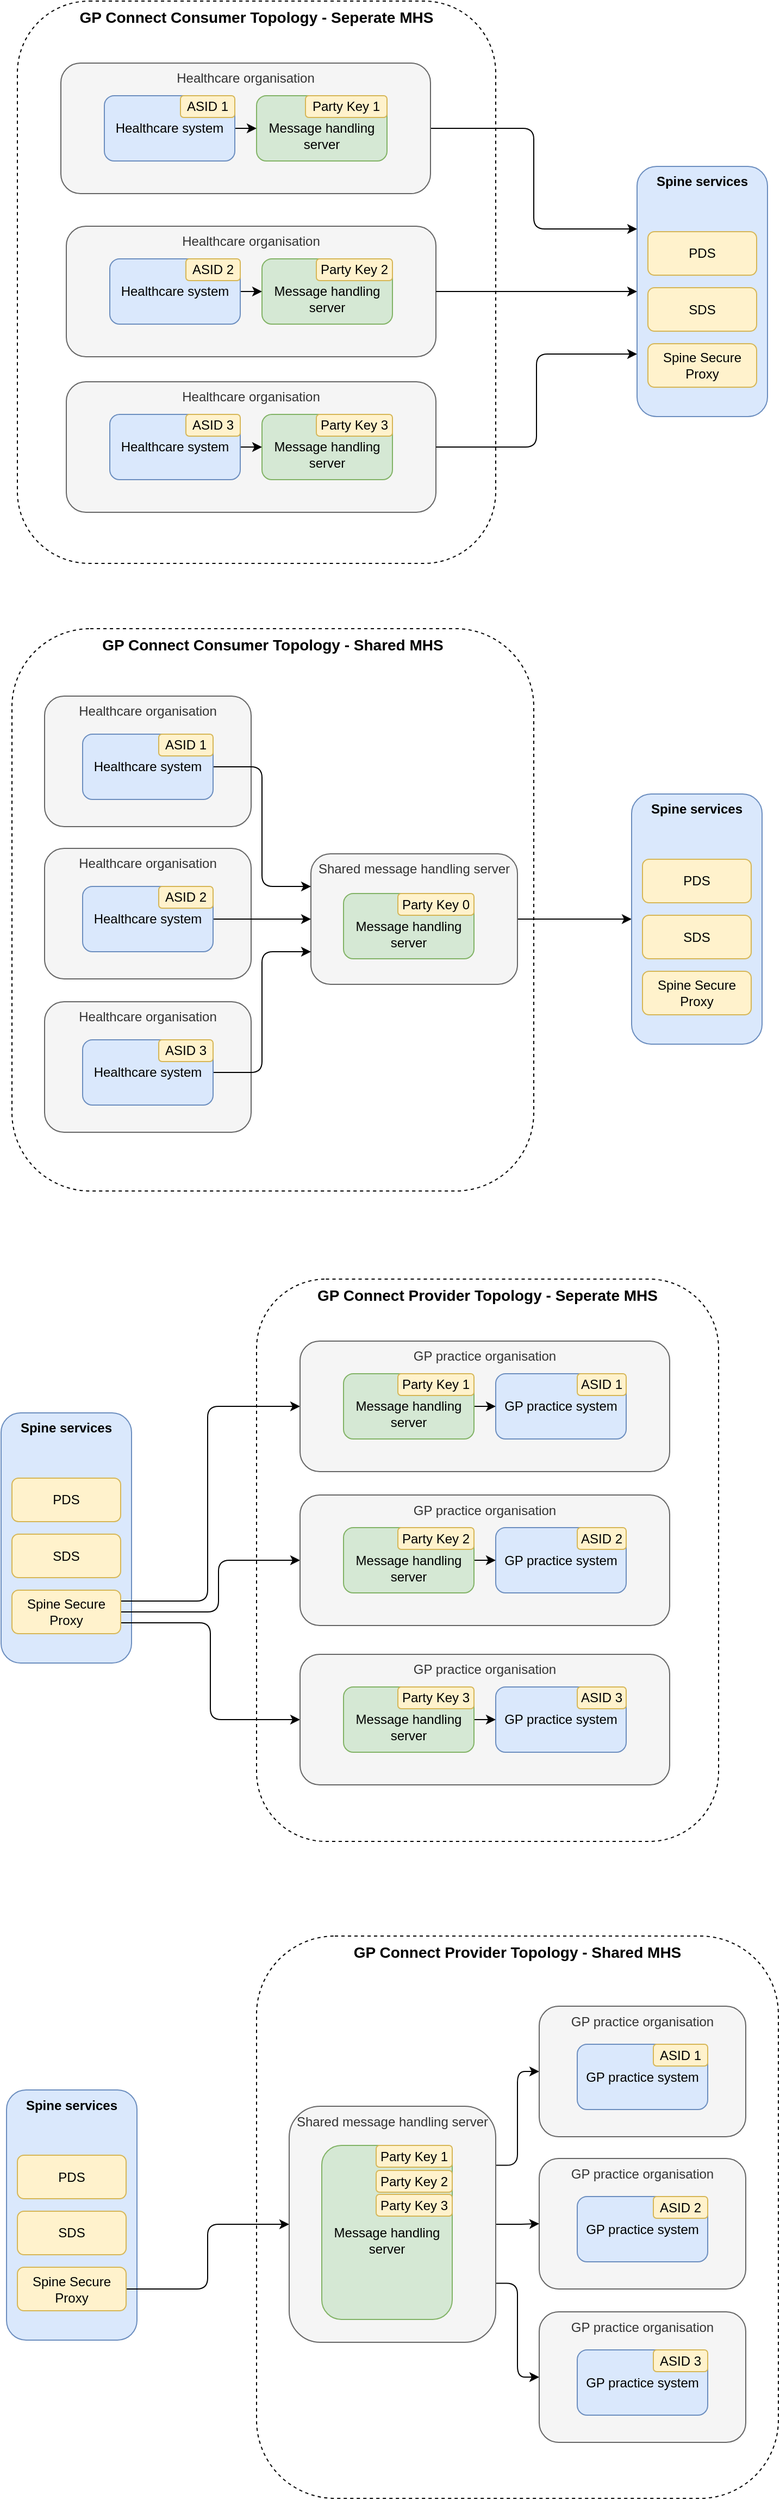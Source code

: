 <mxfile version="10.5.5" type="device"><diagram id="2BN1Xq9BF4yf-5dFlSW0" name="Page-1"><mxGraphModel dx="1078" dy="1005" grid="1" gridSize="10" guides="1" tooltips="1" connect="1" arrows="1" fold="1" page="1" pageScale="1" pageWidth="1169" pageHeight="827" math="0" shadow="0"><root><mxCell id="0"/><mxCell id="1" parent="0"/><mxCell id="LSvpM_MkpXvsfPosBxdw-136" value="&lt;b style=&quot;font-size: 14px&quot;&gt;GP Connect Provider Topology - Seperate MHS&lt;br&gt;&lt;/b&gt;" style="rounded=1;whiteSpace=wrap;html=1;verticalAlign=top;dashed=1;" parent="1" vertex="1"><mxGeometry x="355" y="1205" width="425" height="517" as="geometry"/></mxCell><mxCell id="LSvpM_MkpXvsfPosBxdw-37" value="&lt;b style=&quot;font-size: 14px&quot;&gt;GP Connect Consumer Topology - Shared MHS&lt;/b&gt;&lt;br&gt;" style="rounded=1;whiteSpace=wrap;html=1;verticalAlign=top;dashed=1;" parent="1" vertex="1"><mxGeometry x="130" y="607" width="480" height="517" as="geometry"/></mxCell><mxCell id="LSvpM_MkpXvsfPosBxdw-70" value="Healthcare organisation" style="rounded=1;whiteSpace=wrap;html=1;verticalAlign=top;fillColor=#f5f5f5;strokeColor=#666666;fontColor=#333333;" parent="1" vertex="1"><mxGeometry x="160" y="809" width="190" height="120" as="geometry"/></mxCell><mxCell id="LSvpM_MkpXvsfPosBxdw-80" style="edgeStyle=orthogonalEdgeStyle;rounded=1;orthogonalLoop=1;jettySize=auto;html=1;exitX=1;exitY=0.5;exitDx=0;exitDy=0;entryX=0;entryY=0.5;entryDx=0;entryDy=0;" parent="1" source="LSvpM_MkpXvsfPosBxdw-63" target="LSvpM_MkpXvsfPosBxdw-33" edge="1"><mxGeometry relative="1" as="geometry"/></mxCell><mxCell id="LSvpM_MkpXvsfPosBxdw-63" value="Shared message handling server" style="rounded=1;whiteSpace=wrap;html=1;verticalAlign=top;fillColor=#f5f5f5;strokeColor=#666666;fontColor=#333333;" parent="1" vertex="1"><mxGeometry x="405" y="814" width="190" height="120" as="geometry"/></mxCell><mxCell id="LSvpM_MkpXvsfPosBxdw-1" value="&lt;b&gt;Spine services&lt;/b&gt;" style="rounded=1;whiteSpace=wrap;html=1;verticalAlign=top;fillColor=#dae8fc;strokeColor=#6c8ebf;" parent="1" vertex="1"><mxGeometry x="705" y="182" width="120" height="230" as="geometry"/></mxCell><mxCell id="LSvpM_MkpXvsfPosBxdw-2" value="PDS" style="rounded=1;whiteSpace=wrap;html=1;fillColor=#fff2cc;strokeColor=#d6b656;" parent="1" vertex="1"><mxGeometry x="715" y="242" width="100" height="40" as="geometry"/></mxCell><mxCell id="LSvpM_MkpXvsfPosBxdw-3" value="SDS" style="rounded=1;whiteSpace=wrap;html=1;fillColor=#fff2cc;strokeColor=#d6b656;" parent="1" vertex="1"><mxGeometry x="715" y="293.5" width="100" height="40" as="geometry"/></mxCell><mxCell id="LSvpM_MkpXvsfPosBxdw-4" value="Spine Secure Proxy" style="rounded=1;whiteSpace=wrap;html=1;fillColor=#fff2cc;strokeColor=#d6b656;" parent="1" vertex="1"><mxGeometry x="715" y="345" width="100" height="40" as="geometry"/></mxCell><mxCell id="LSvpM_MkpXvsfPosBxdw-5" value="&lt;b style=&quot;font-size: 14px&quot;&gt;GP Connect Consumer Topology - Seperate MHS&lt;/b&gt;&lt;br&gt;" style="rounded=1;whiteSpace=wrap;html=1;verticalAlign=top;dashed=1;" parent="1" vertex="1"><mxGeometry x="135" y="30" width="440" height="517" as="geometry"/></mxCell><mxCell id="LSvpM_MkpXvsfPosBxdw-14" value="" style="group" parent="1" vertex="1" connectable="0"><mxGeometry x="180" y="237" width="340" height="120" as="geometry"/></mxCell><mxCell id="LSvpM_MkpXvsfPosBxdw-15" value="Healthcare organisation" style="rounded=1;whiteSpace=wrap;html=1;verticalAlign=top;fillColor=#f5f5f5;strokeColor=#666666;fontColor=#333333;" parent="LSvpM_MkpXvsfPosBxdw-14" vertex="1"><mxGeometry width="340" height="120" as="geometry"/></mxCell><mxCell id="LSvpM_MkpXvsfPosBxdw-16" value="&lt;br&gt;Message handling server" style="rounded=1;whiteSpace=wrap;html=1;fillColor=#d5e8d4;strokeColor=#82b366;" parent="LSvpM_MkpXvsfPosBxdw-14" vertex="1"><mxGeometry x="180" y="30" width="120" height="60" as="geometry"/></mxCell><mxCell id="LSvpM_MkpXvsfPosBxdw-30" style="edgeStyle=orthogonalEdgeStyle;rounded=0;orthogonalLoop=1;jettySize=auto;html=1;exitX=1;exitY=0.5;exitDx=0;exitDy=0;entryX=0;entryY=0.5;entryDx=0;entryDy=0;" parent="LSvpM_MkpXvsfPosBxdw-14" source="LSvpM_MkpXvsfPosBxdw-17" target="LSvpM_MkpXvsfPosBxdw-16" edge="1"><mxGeometry relative="1" as="geometry"/></mxCell><mxCell id="LSvpM_MkpXvsfPosBxdw-17" value="Healthcare system" style="rounded=1;whiteSpace=wrap;html=1;fillColor=#dae8fc;strokeColor=#6c8ebf;" parent="LSvpM_MkpXvsfPosBxdw-14" vertex="1"><mxGeometry x="40" y="30" width="120" height="60" as="geometry"/></mxCell><mxCell id="LSvpM_MkpXvsfPosBxdw-18" value="ASID 2&lt;br&gt;" style="rounded=1;whiteSpace=wrap;html=1;fillColor=#fff2cc;strokeColor=#d6b656;" parent="LSvpM_MkpXvsfPosBxdw-14" vertex="1"><mxGeometry x="110" y="30" width="50" height="20" as="geometry"/></mxCell><mxCell id="LSvpM_MkpXvsfPosBxdw-19" value="Party Key 2&lt;br&gt;" style="rounded=1;whiteSpace=wrap;html=1;fillColor=#fff2cc;strokeColor=#d6b656;" parent="LSvpM_MkpXvsfPosBxdw-14" vertex="1"><mxGeometry x="230" y="30" width="70" height="20" as="geometry"/></mxCell><mxCell id="LSvpM_MkpXvsfPosBxdw-20" value="" style="group" parent="1" vertex="1" connectable="0"><mxGeometry x="180" y="380" width="340" height="120" as="geometry"/></mxCell><mxCell id="LSvpM_MkpXvsfPosBxdw-21" value="Healthcare organisation" style="rounded=1;whiteSpace=wrap;html=1;verticalAlign=top;fillColor=#f5f5f5;strokeColor=#666666;fontColor=#333333;" parent="LSvpM_MkpXvsfPosBxdw-20" vertex="1"><mxGeometry width="340" height="120" as="geometry"/></mxCell><mxCell id="LSvpM_MkpXvsfPosBxdw-22" value="&lt;br&gt;Message handling server" style="rounded=1;whiteSpace=wrap;html=1;fillColor=#d5e8d4;strokeColor=#82b366;" parent="LSvpM_MkpXvsfPosBxdw-20" vertex="1"><mxGeometry x="180" y="30" width="120" height="60" as="geometry"/></mxCell><mxCell id="LSvpM_MkpXvsfPosBxdw-32" style="edgeStyle=orthogonalEdgeStyle;rounded=0;orthogonalLoop=1;jettySize=auto;html=1;exitX=1;exitY=0.5;exitDx=0;exitDy=0;entryX=0;entryY=0.5;entryDx=0;entryDy=0;" parent="LSvpM_MkpXvsfPosBxdw-20" source="LSvpM_MkpXvsfPosBxdw-23" target="LSvpM_MkpXvsfPosBxdw-22" edge="1"><mxGeometry relative="1" as="geometry"/></mxCell><mxCell id="LSvpM_MkpXvsfPosBxdw-23" value="Healthcare system" style="rounded=1;whiteSpace=wrap;html=1;fillColor=#dae8fc;strokeColor=#6c8ebf;" parent="LSvpM_MkpXvsfPosBxdw-20" vertex="1"><mxGeometry x="40" y="30" width="120" height="60" as="geometry"/></mxCell><mxCell id="LSvpM_MkpXvsfPosBxdw-24" value="ASID 3&lt;br&gt;" style="rounded=1;whiteSpace=wrap;html=1;fillColor=#fff2cc;strokeColor=#d6b656;" parent="LSvpM_MkpXvsfPosBxdw-20" vertex="1"><mxGeometry x="110" y="30" width="50" height="20" as="geometry"/></mxCell><mxCell id="LSvpM_MkpXvsfPosBxdw-25" value="Party Key 3&lt;br&gt;" style="rounded=1;whiteSpace=wrap;html=1;fillColor=#fff2cc;strokeColor=#d6b656;" parent="LSvpM_MkpXvsfPosBxdw-20" vertex="1"><mxGeometry x="230" y="30" width="70" height="20" as="geometry"/></mxCell><mxCell id="LSvpM_MkpXvsfPosBxdw-26" style="edgeStyle=orthogonalEdgeStyle;rounded=1;orthogonalLoop=1;jettySize=auto;html=1;exitX=1;exitY=0.5;exitDx=0;exitDy=0;entryX=0;entryY=0.25;entryDx=0;entryDy=0;" parent="1" source="LSvpM_MkpXvsfPosBxdw-6" target="LSvpM_MkpXvsfPosBxdw-1" edge="1"><mxGeometry relative="1" as="geometry"/></mxCell><mxCell id="LSvpM_MkpXvsfPosBxdw-27" style="edgeStyle=orthogonalEdgeStyle;rounded=1;orthogonalLoop=1;jettySize=auto;html=1;exitX=1;exitY=0.5;exitDx=0;exitDy=0;entryX=0;entryY=0.5;entryDx=0;entryDy=0;" parent="1" source="LSvpM_MkpXvsfPosBxdw-15" target="LSvpM_MkpXvsfPosBxdw-1" edge="1"><mxGeometry relative="1" as="geometry"/></mxCell><mxCell id="LSvpM_MkpXvsfPosBxdw-28" style="edgeStyle=orthogonalEdgeStyle;rounded=1;orthogonalLoop=1;jettySize=auto;html=1;exitX=1;exitY=0.5;exitDx=0;exitDy=0;entryX=0;entryY=0.75;entryDx=0;entryDy=0;" parent="1" source="LSvpM_MkpXvsfPosBxdw-21" target="LSvpM_MkpXvsfPosBxdw-1" edge="1"><mxGeometry relative="1" as="geometry"/></mxCell><mxCell id="LSvpM_MkpXvsfPosBxdw-33" value="&lt;b&gt;Spine services&lt;/b&gt;" style="rounded=1;whiteSpace=wrap;html=1;verticalAlign=top;fillColor=#dae8fc;strokeColor=#6c8ebf;" parent="1" vertex="1"><mxGeometry x="700" y="759" width="120" height="230" as="geometry"/></mxCell><mxCell id="LSvpM_MkpXvsfPosBxdw-34" value="PDS" style="rounded=1;whiteSpace=wrap;html=1;fillColor=#fff2cc;strokeColor=#d6b656;" parent="1" vertex="1"><mxGeometry x="710" y="819" width="100" height="40" as="geometry"/></mxCell><mxCell id="LSvpM_MkpXvsfPosBxdw-35" value="SDS" style="rounded=1;whiteSpace=wrap;html=1;fillColor=#fff2cc;strokeColor=#d6b656;" parent="1" vertex="1"><mxGeometry x="710" y="870.5" width="100" height="40" as="geometry"/></mxCell><mxCell id="LSvpM_MkpXvsfPosBxdw-36" value="Spine Secure Proxy" style="rounded=1;whiteSpace=wrap;html=1;fillColor=#fff2cc;strokeColor=#d6b656;" parent="1" vertex="1"><mxGeometry x="710" y="922" width="100" height="40" as="geometry"/></mxCell><mxCell id="LSvpM_MkpXvsfPosBxdw-62" value="" style="group" parent="1" vertex="1" connectable="0"><mxGeometry x="435" y="850.5" width="120" height="60" as="geometry"/></mxCell><mxCell id="LSvpM_MkpXvsfPosBxdw-54" value="&lt;br&gt;Message handling server" style="rounded=1;whiteSpace=wrap;html=1;fillColor=#d5e8d4;strokeColor=#82b366;" parent="LSvpM_MkpXvsfPosBxdw-62" vertex="1"><mxGeometry width="120" height="60" as="geometry"/></mxCell><mxCell id="LSvpM_MkpXvsfPosBxdw-58" value="Party Key 0&lt;br&gt;" style="rounded=1;whiteSpace=wrap;html=1;fillColor=#fff2cc;strokeColor=#d6b656;" parent="LSvpM_MkpXvsfPosBxdw-62" vertex="1"><mxGeometry x="50" width="70" height="20" as="geometry"/></mxCell><mxCell id="LSvpM_MkpXvsfPosBxdw-39" value="Healthcare organisation" style="rounded=1;whiteSpace=wrap;html=1;verticalAlign=top;fillColor=#f5f5f5;strokeColor=#666666;fontColor=#333333;" parent="1" vertex="1"><mxGeometry x="160" y="669" width="190" height="120" as="geometry"/></mxCell><mxCell id="LSvpM_MkpXvsfPosBxdw-6" value="Healthcare organisation" style="rounded=1;whiteSpace=wrap;html=1;verticalAlign=top;fillColor=#f5f5f5;strokeColor=#666666;fontColor=#333333;" parent="1" vertex="1"><mxGeometry x="175" y="87" width="340" height="120" as="geometry"/></mxCell><mxCell id="LSvpM_MkpXvsfPosBxdw-9" value="&lt;br&gt;Message handling server" style="rounded=1;whiteSpace=wrap;html=1;fillColor=#d5e8d4;strokeColor=#82b366;" parent="1" vertex="1"><mxGeometry x="355" y="117" width="120" height="60" as="geometry"/></mxCell><mxCell id="LSvpM_MkpXvsfPosBxdw-29" style="edgeStyle=orthogonalEdgeStyle;rounded=0;orthogonalLoop=1;jettySize=auto;html=1;exitX=1;exitY=0.5;exitDx=0;exitDy=0;entryX=0;entryY=0.5;entryDx=0;entryDy=0;" parent="1" source="LSvpM_MkpXvsfPosBxdw-10" target="LSvpM_MkpXvsfPosBxdw-9" edge="1"><mxGeometry relative="1" as="geometry"/></mxCell><mxCell id="LSvpM_MkpXvsfPosBxdw-10" value="Healthcare system" style="rounded=1;whiteSpace=wrap;html=1;fillColor=#dae8fc;strokeColor=#6c8ebf;" parent="1" vertex="1"><mxGeometry x="215" y="117" width="120" height="60" as="geometry"/></mxCell><mxCell id="LSvpM_MkpXvsfPosBxdw-11" value="ASID 1&lt;br&gt;" style="rounded=1;whiteSpace=wrap;html=1;fillColor=#fff2cc;strokeColor=#d6b656;" parent="1" vertex="1"><mxGeometry x="285" y="117" width="50" height="20" as="geometry"/></mxCell><mxCell id="LSvpM_MkpXvsfPosBxdw-12" value="Party Key 1&lt;br&gt;" style="rounded=1;whiteSpace=wrap;html=1;fillColor=#fff2cc;strokeColor=#d6b656;" parent="1" vertex="1"><mxGeometry x="400" y="117" width="75" height="20" as="geometry"/></mxCell><mxCell id="LSvpM_MkpXvsfPosBxdw-76" style="edgeStyle=orthogonalEdgeStyle;rounded=1;orthogonalLoop=1;jettySize=auto;html=1;exitX=1;exitY=0.5;exitDx=0;exitDy=0;entryX=0;entryY=0.25;entryDx=0;entryDy=0;" parent="1" source="LSvpM_MkpXvsfPosBxdw-68" target="LSvpM_MkpXvsfPosBxdw-63" edge="1"><mxGeometry relative="1" as="geometry"/></mxCell><mxCell id="LSvpM_MkpXvsfPosBxdw-68" value="Healthcare system" style="rounded=1;whiteSpace=wrap;html=1;fillColor=#dae8fc;strokeColor=#6c8ebf;" parent="1" vertex="1"><mxGeometry x="195" y="704" width="120" height="60" as="geometry"/></mxCell><mxCell id="LSvpM_MkpXvsfPosBxdw-69" value="ASID 1&lt;br&gt;" style="rounded=1;whiteSpace=wrap;html=1;fillColor=#fff2cc;strokeColor=#d6b656;" parent="1" vertex="1"><mxGeometry x="265" y="704" width="50" height="20" as="geometry"/></mxCell><mxCell id="LSvpM_MkpXvsfPosBxdw-77" style="edgeStyle=orthogonalEdgeStyle;rounded=1;orthogonalLoop=1;jettySize=auto;html=1;exitX=1;exitY=0.5;exitDx=0;exitDy=0;entryX=0;entryY=0.5;entryDx=0;entryDy=0;" parent="1" source="LSvpM_MkpXvsfPosBxdw-71" target="LSvpM_MkpXvsfPosBxdw-63" edge="1"><mxGeometry relative="1" as="geometry"><mxPoint x="400" y="881" as="targetPoint"/></mxGeometry></mxCell><mxCell id="LSvpM_MkpXvsfPosBxdw-71" value="Healthcare system" style="rounded=1;whiteSpace=wrap;html=1;fillColor=#dae8fc;strokeColor=#6c8ebf;" parent="1" vertex="1"><mxGeometry x="195" y="844" width="120" height="60" as="geometry"/></mxCell><mxCell id="LSvpM_MkpXvsfPosBxdw-72" value="ASID 2&lt;br&gt;" style="rounded=1;whiteSpace=wrap;html=1;fillColor=#fff2cc;strokeColor=#d6b656;" parent="1" vertex="1"><mxGeometry x="265" y="844" width="50" height="20" as="geometry"/></mxCell><mxCell id="LSvpM_MkpXvsfPosBxdw-73" value="Healthcare organisation" style="rounded=1;whiteSpace=wrap;html=1;verticalAlign=top;fillColor=#f5f5f5;strokeColor=#666666;fontColor=#333333;" parent="1" vertex="1"><mxGeometry x="160" y="950" width="190" height="120" as="geometry"/></mxCell><mxCell id="LSvpM_MkpXvsfPosBxdw-78" style="edgeStyle=orthogonalEdgeStyle;rounded=1;orthogonalLoop=1;jettySize=auto;html=1;exitX=1;exitY=0.5;exitDx=0;exitDy=0;entryX=0;entryY=0.75;entryDx=0;entryDy=0;" parent="1" source="LSvpM_MkpXvsfPosBxdw-74" target="LSvpM_MkpXvsfPosBxdw-63" edge="1"><mxGeometry relative="1" as="geometry"/></mxCell><mxCell id="LSvpM_MkpXvsfPosBxdw-74" value="Healthcare system" style="rounded=1;whiteSpace=wrap;html=1;fillColor=#dae8fc;strokeColor=#6c8ebf;" parent="1" vertex="1"><mxGeometry x="195" y="985" width="120" height="60" as="geometry"/></mxCell><mxCell id="LSvpM_MkpXvsfPosBxdw-75" value="ASID 3&lt;br&gt;" style="rounded=1;whiteSpace=wrap;html=1;fillColor=#fff2cc;strokeColor=#d6b656;" parent="1" vertex="1"><mxGeometry x="265" y="985" width="50" height="20" as="geometry"/></mxCell><mxCell id="LSvpM_MkpXvsfPosBxdw-132" value="&lt;b&gt;Spine services&lt;/b&gt;" style="rounded=1;whiteSpace=wrap;html=1;verticalAlign=top;fillColor=#dae8fc;strokeColor=#6c8ebf;" parent="1" vertex="1"><mxGeometry x="120" y="1328" width="120" height="230" as="geometry"/></mxCell><mxCell id="LSvpM_MkpXvsfPosBxdw-133" value="PDS" style="rounded=1;whiteSpace=wrap;html=1;fillColor=#fff2cc;strokeColor=#d6b656;" parent="1" vertex="1"><mxGeometry x="130" y="1388" width="100" height="40" as="geometry"/></mxCell><mxCell id="LSvpM_MkpXvsfPosBxdw-134" value="SDS" style="rounded=1;whiteSpace=wrap;html=1;fillColor=#fff2cc;strokeColor=#d6b656;" parent="1" vertex="1"><mxGeometry x="130" y="1439.5" width="100" height="40" as="geometry"/></mxCell><mxCell id="LSvpM_MkpXvsfPosBxdw-239" style="edgeStyle=orthogonalEdgeStyle;rounded=1;orthogonalLoop=1;jettySize=auto;html=1;exitX=1;exitY=0.25;exitDx=0;exitDy=0;entryX=0;entryY=0.5;entryDx=0;entryDy=0;" parent="1" source="LSvpM_MkpXvsfPosBxdw-135" target="LSvpM_MkpXvsfPosBxdw-154" edge="1"><mxGeometry relative="1" as="geometry"><Array as="points"><mxPoint x="310" y="1501"/><mxPoint x="310" y="1322"/></Array></mxGeometry></mxCell><mxCell id="LSvpM_MkpXvsfPosBxdw-240" style="edgeStyle=orthogonalEdgeStyle;rounded=1;orthogonalLoop=1;jettySize=auto;html=1;exitX=1;exitY=0.5;exitDx=0;exitDy=0;entryX=0;entryY=0.5;entryDx=0;entryDy=0;" parent="1" source="LSvpM_MkpXvsfPosBxdw-135" target="LSvpM_MkpXvsfPosBxdw-164" edge="1"><mxGeometry relative="1" as="geometry"><Array as="points"><mxPoint x="320" y="1511"/><mxPoint x="320" y="1464"/></Array></mxGeometry></mxCell><mxCell id="LSvpM_MkpXvsfPosBxdw-241" style="edgeStyle=orthogonalEdgeStyle;rounded=1;orthogonalLoop=1;jettySize=auto;html=1;exitX=1;exitY=0.75;exitDx=0;exitDy=0;entryX=0;entryY=0.5;entryDx=0;entryDy=0;" parent="1" source="LSvpM_MkpXvsfPosBxdw-135" target="LSvpM_MkpXvsfPosBxdw-171" edge="1"><mxGeometry relative="1" as="geometry"/></mxCell><mxCell id="LSvpM_MkpXvsfPosBxdw-135" value="Spine Secure Proxy" style="rounded=1;whiteSpace=wrap;html=1;fillColor=#fff2cc;strokeColor=#d6b656;" parent="1" vertex="1"><mxGeometry x="130" y="1491" width="100" height="40" as="geometry"/></mxCell><mxCell id="LSvpM_MkpXvsfPosBxdw-162" value="" style="group" parent="1" vertex="1" connectable="0"><mxGeometry x="395" y="1262" width="340" height="120" as="geometry"/></mxCell><mxCell id="LSvpM_MkpXvsfPosBxdw-154" value="GP practice organisation" style="rounded=1;whiteSpace=wrap;html=1;verticalAlign=top;fillColor=#f5f5f5;strokeColor=#666666;fontColor=#333333;" parent="LSvpM_MkpXvsfPosBxdw-162" vertex="1"><mxGeometry width="340" height="120" as="geometry"/></mxCell><mxCell id="LSvpM_MkpXvsfPosBxdw-155" value="GP practice system" style="rounded=1;whiteSpace=wrap;html=1;fillColor=#dae8fc;strokeColor=#6c8ebf;" parent="LSvpM_MkpXvsfPosBxdw-162" vertex="1"><mxGeometry x="180" y="30" width="120" height="60" as="geometry"/></mxCell><mxCell id="LSvpM_MkpXvsfPosBxdw-161" style="edgeStyle=orthogonalEdgeStyle;rounded=1;orthogonalLoop=1;jettySize=auto;html=1;exitX=1;exitY=0.5;exitDx=0;exitDy=0;entryX=0;entryY=0.5;entryDx=0;entryDy=0;" parent="LSvpM_MkpXvsfPosBxdw-162" source="LSvpM_MkpXvsfPosBxdw-157" target="LSvpM_MkpXvsfPosBxdw-155" edge="1"><mxGeometry relative="1" as="geometry"/></mxCell><mxCell id="LSvpM_MkpXvsfPosBxdw-157" value="&lt;br&gt;Message handling server" style="rounded=1;whiteSpace=wrap;html=1;fillColor=#d5e8d4;strokeColor=#82b366;" parent="LSvpM_MkpXvsfPosBxdw-162" vertex="1"><mxGeometry x="40" y="30" width="120" height="60" as="geometry"/></mxCell><mxCell id="LSvpM_MkpXvsfPosBxdw-158" value="Party Key 1&lt;br&gt;" style="rounded=1;whiteSpace=wrap;html=1;fillColor=#fff2cc;strokeColor=#d6b656;" parent="LSvpM_MkpXvsfPosBxdw-162" vertex="1"><mxGeometry x="90" y="30" width="70" height="20" as="geometry"/></mxCell><mxCell id="LSvpM_MkpXvsfPosBxdw-159" value="ASID 1&lt;br&gt;" style="rounded=1;whiteSpace=wrap;html=1;fillColor=#fff2cc;strokeColor=#d6b656;" parent="LSvpM_MkpXvsfPosBxdw-162" vertex="1"><mxGeometry x="255" y="30" width="45" height="20" as="geometry"/></mxCell><mxCell id="LSvpM_MkpXvsfPosBxdw-163" value="" style="group" parent="1" vertex="1" connectable="0"><mxGeometry x="395" y="1403.5" width="340" height="120" as="geometry"/></mxCell><mxCell id="LSvpM_MkpXvsfPosBxdw-164" value="GP practice organisation" style="rounded=1;whiteSpace=wrap;html=1;verticalAlign=top;fillColor=#f5f5f5;strokeColor=#666666;fontColor=#333333;" parent="LSvpM_MkpXvsfPosBxdw-163" vertex="1"><mxGeometry width="340" height="120" as="geometry"/></mxCell><mxCell id="LSvpM_MkpXvsfPosBxdw-165" value="GP practice system" style="rounded=1;whiteSpace=wrap;html=1;fillColor=#dae8fc;strokeColor=#6c8ebf;" parent="LSvpM_MkpXvsfPosBxdw-163" vertex="1"><mxGeometry x="180" y="30" width="120" height="60" as="geometry"/></mxCell><mxCell id="LSvpM_MkpXvsfPosBxdw-166" style="edgeStyle=orthogonalEdgeStyle;rounded=1;orthogonalLoop=1;jettySize=auto;html=1;exitX=1;exitY=0.5;exitDx=0;exitDy=0;entryX=0;entryY=0.5;entryDx=0;entryDy=0;" parent="LSvpM_MkpXvsfPosBxdw-163" source="LSvpM_MkpXvsfPosBxdw-167" target="LSvpM_MkpXvsfPosBxdw-165" edge="1"><mxGeometry relative="1" as="geometry"/></mxCell><mxCell id="LSvpM_MkpXvsfPosBxdw-167" value="&lt;br&gt;Message handling server" style="rounded=1;whiteSpace=wrap;html=1;fillColor=#d5e8d4;strokeColor=#82b366;" parent="LSvpM_MkpXvsfPosBxdw-163" vertex="1"><mxGeometry x="40" y="30" width="120" height="60" as="geometry"/></mxCell><mxCell id="LSvpM_MkpXvsfPosBxdw-168" value="Party Key 2&lt;br&gt;" style="rounded=1;whiteSpace=wrap;html=1;fillColor=#fff2cc;strokeColor=#d6b656;" parent="LSvpM_MkpXvsfPosBxdw-163" vertex="1"><mxGeometry x="90" y="30" width="70" height="20" as="geometry"/></mxCell><mxCell id="LSvpM_MkpXvsfPosBxdw-169" value="ASID 2&lt;br&gt;" style="rounded=1;whiteSpace=wrap;html=1;fillColor=#fff2cc;strokeColor=#d6b656;" parent="LSvpM_MkpXvsfPosBxdw-163" vertex="1"><mxGeometry x="255" y="30" width="45" height="20" as="geometry"/></mxCell><mxCell id="LSvpM_MkpXvsfPosBxdw-170" value="" style="group" parent="1" vertex="1" connectable="0"><mxGeometry x="395" y="1550" width="340" height="120" as="geometry"/></mxCell><mxCell id="LSvpM_MkpXvsfPosBxdw-171" value="GP practice organisation" style="rounded=1;whiteSpace=wrap;html=1;verticalAlign=top;fillColor=#f5f5f5;strokeColor=#666666;fontColor=#333333;" parent="LSvpM_MkpXvsfPosBxdw-170" vertex="1"><mxGeometry width="340" height="120" as="geometry"/></mxCell><mxCell id="LSvpM_MkpXvsfPosBxdw-172" value="GP practice system" style="rounded=1;whiteSpace=wrap;html=1;fillColor=#dae8fc;strokeColor=#6c8ebf;" parent="LSvpM_MkpXvsfPosBxdw-170" vertex="1"><mxGeometry x="180" y="30" width="120" height="60" as="geometry"/></mxCell><mxCell id="LSvpM_MkpXvsfPosBxdw-173" style="edgeStyle=orthogonalEdgeStyle;rounded=1;orthogonalLoop=1;jettySize=auto;html=1;exitX=1;exitY=0.5;exitDx=0;exitDy=0;entryX=0;entryY=0.5;entryDx=0;entryDy=0;" parent="LSvpM_MkpXvsfPosBxdw-170" source="LSvpM_MkpXvsfPosBxdw-174" target="LSvpM_MkpXvsfPosBxdw-172" edge="1"><mxGeometry relative="1" as="geometry"/></mxCell><mxCell id="LSvpM_MkpXvsfPosBxdw-174" value="&lt;br&gt;Message handling server" style="rounded=1;whiteSpace=wrap;html=1;fillColor=#d5e8d4;strokeColor=#82b366;" parent="LSvpM_MkpXvsfPosBxdw-170" vertex="1"><mxGeometry x="40" y="30" width="120" height="60" as="geometry"/></mxCell><mxCell id="LSvpM_MkpXvsfPosBxdw-175" value="Party Key 3&lt;br&gt;" style="rounded=1;whiteSpace=wrap;html=1;fillColor=#fff2cc;strokeColor=#d6b656;" parent="LSvpM_MkpXvsfPosBxdw-170" vertex="1"><mxGeometry x="90" y="30" width="70" height="20" as="geometry"/></mxCell><mxCell id="LSvpM_MkpXvsfPosBxdw-176" value="ASID 3&lt;br&gt;" style="rounded=1;whiteSpace=wrap;html=1;fillColor=#fff2cc;strokeColor=#d6b656;" parent="LSvpM_MkpXvsfPosBxdw-170" vertex="1"><mxGeometry x="255" y="30" width="45" height="20" as="geometry"/></mxCell><mxCell id="LSvpM_MkpXvsfPosBxdw-206" value="&lt;b style=&quot;font-size: 14px&quot;&gt;GP Connect Provider Topology - Shared MHS&lt;/b&gt;&lt;br&gt;" style="rounded=1;whiteSpace=wrap;html=1;verticalAlign=top;dashed=1;" parent="1" vertex="1"><mxGeometry x="355" y="1809" width="480" height="517" as="geometry"/></mxCell><mxCell id="LSvpM_MkpXvsfPosBxdw-207" value="GP practice organisation" style="rounded=1;whiteSpace=wrap;html=1;verticalAlign=top;fillColor=#f5f5f5;strokeColor=#666666;fontColor=#333333;" parent="1" vertex="1"><mxGeometry x="615" y="2013.5" width="190" height="120" as="geometry"/></mxCell><mxCell id="LSvpM_MkpXvsfPosBxdw-236" style="edgeStyle=orthogonalEdgeStyle;rounded=1;orthogonalLoop=1;jettySize=auto;html=1;exitX=1;exitY=0.25;exitDx=0;exitDy=0;entryX=0;entryY=0.5;entryDx=0;entryDy=0;" parent="1" source="LSvpM_MkpXvsfPosBxdw-209" target="LSvpM_MkpXvsfPosBxdw-217" edge="1"><mxGeometry relative="1" as="geometry"/></mxCell><mxCell id="LSvpM_MkpXvsfPosBxdw-237" style="edgeStyle=orthogonalEdgeStyle;rounded=1;orthogonalLoop=1;jettySize=auto;html=1;exitX=1;exitY=0.5;exitDx=0;exitDy=0;entryX=0;entryY=0.5;entryDx=0;entryDy=0;" parent="1" source="LSvpM_MkpXvsfPosBxdw-209" target="LSvpM_MkpXvsfPosBxdw-207" edge="1"><mxGeometry relative="1" as="geometry"/></mxCell><mxCell id="LSvpM_MkpXvsfPosBxdw-238" style="edgeStyle=orthogonalEdgeStyle;rounded=1;orthogonalLoop=1;jettySize=auto;html=1;exitX=1;exitY=0.75;exitDx=0;exitDy=0;entryX=0;entryY=0.5;entryDx=0;entryDy=0;" parent="1" source="LSvpM_MkpXvsfPosBxdw-209" target="LSvpM_MkpXvsfPosBxdw-224" edge="1"><mxGeometry relative="1" as="geometry"/></mxCell><mxCell id="LSvpM_MkpXvsfPosBxdw-209" value="Shared message handling server" style="rounded=1;whiteSpace=wrap;html=1;verticalAlign=top;fillColor=#f5f5f5;strokeColor=#666666;fontColor=#333333;" parent="1" vertex="1"><mxGeometry x="385" y="1965.5" width="190" height="217" as="geometry"/></mxCell><mxCell id="LSvpM_MkpXvsfPosBxdw-210" value="&lt;b&gt;Spine services&lt;/b&gt;" style="rounded=1;whiteSpace=wrap;html=1;verticalAlign=top;fillColor=#dae8fc;strokeColor=#6c8ebf;" parent="1" vertex="1"><mxGeometry x="125" y="1950.5" width="120" height="230" as="geometry"/></mxCell><mxCell id="LSvpM_MkpXvsfPosBxdw-211" value="PDS" style="rounded=1;whiteSpace=wrap;html=1;fillColor=#fff2cc;strokeColor=#d6b656;" parent="1" vertex="1"><mxGeometry x="135" y="2010.5" width="100" height="40" as="geometry"/></mxCell><mxCell id="LSvpM_MkpXvsfPosBxdw-212" value="SDS" style="rounded=1;whiteSpace=wrap;html=1;fillColor=#fff2cc;strokeColor=#d6b656;" parent="1" vertex="1"><mxGeometry x="135" y="2062" width="100" height="40" as="geometry"/></mxCell><mxCell id="LSvpM_MkpXvsfPosBxdw-230" style="edgeStyle=orthogonalEdgeStyle;rounded=1;orthogonalLoop=1;jettySize=auto;html=1;exitX=1;exitY=0.5;exitDx=0;exitDy=0;entryX=0;entryY=0.5;entryDx=0;entryDy=0;" parent="1" source="LSvpM_MkpXvsfPosBxdw-213" target="LSvpM_MkpXvsfPosBxdw-209" edge="1"><mxGeometry relative="1" as="geometry"/></mxCell><mxCell id="LSvpM_MkpXvsfPosBxdw-213" value="Spine Secure Proxy" style="rounded=1;whiteSpace=wrap;html=1;fillColor=#fff2cc;strokeColor=#d6b656;" parent="1" vertex="1"><mxGeometry x="135" y="2113.5" width="100" height="40" as="geometry"/></mxCell><mxCell id="LSvpM_MkpXvsfPosBxdw-214" value="" style="group" parent="1" vertex="1" connectable="0"><mxGeometry x="415" y="2001.5" width="120" height="160" as="geometry"/></mxCell><mxCell id="LSvpM_MkpXvsfPosBxdw-215" value="&lt;br&gt;Message handling server" style="rounded=1;whiteSpace=wrap;html=1;fillColor=#d5e8d4;strokeColor=#82b366;" parent="LSvpM_MkpXvsfPosBxdw-214" vertex="1"><mxGeometry width="120" height="160" as="geometry"/></mxCell><mxCell id="LSvpM_MkpXvsfPosBxdw-216" value="Party Key 1&lt;br&gt;" style="rounded=1;whiteSpace=wrap;html=1;fillColor=#fff2cc;strokeColor=#d6b656;" parent="LSvpM_MkpXvsfPosBxdw-214" vertex="1"><mxGeometry x="50" width="70" height="20" as="geometry"/></mxCell><mxCell id="LSvpM_MkpXvsfPosBxdw-228" value="Party Key 2&lt;br&gt;" style="rounded=1;whiteSpace=wrap;html=1;fillColor=#fff2cc;strokeColor=#d6b656;" parent="LSvpM_MkpXvsfPosBxdw-214" vertex="1"><mxGeometry x="50" y="23" width="70" height="20" as="geometry"/></mxCell><mxCell id="LSvpM_MkpXvsfPosBxdw-229" value="Party Key 3&lt;br&gt;" style="rounded=1;whiteSpace=wrap;html=1;fillColor=#fff2cc;strokeColor=#d6b656;" parent="LSvpM_MkpXvsfPosBxdw-214" vertex="1"><mxGeometry x="50" y="45" width="70" height="20" as="geometry"/></mxCell><mxCell id="LSvpM_MkpXvsfPosBxdw-217" value="GP practice organisation" style="rounded=1;whiteSpace=wrap;html=1;verticalAlign=top;fillColor=#f5f5f5;strokeColor=#666666;fontColor=#333333;" parent="1" vertex="1"><mxGeometry x="615" y="1873.5" width="190" height="120" as="geometry"/></mxCell><mxCell id="LSvpM_MkpXvsfPosBxdw-219" value="GP practice system" style="rounded=1;whiteSpace=wrap;html=1;fillColor=#dae8fc;strokeColor=#6c8ebf;" parent="1" vertex="1"><mxGeometry x="650" y="1908.5" width="120" height="60" as="geometry"/></mxCell><mxCell id="LSvpM_MkpXvsfPosBxdw-220" value="ASID 1&lt;br&gt;" style="rounded=1;whiteSpace=wrap;html=1;fillColor=#fff2cc;strokeColor=#d6b656;" parent="1" vertex="1"><mxGeometry x="720" y="1908.5" width="50" height="20" as="geometry"/></mxCell><mxCell id="LSvpM_MkpXvsfPosBxdw-222" value="GP practice system" style="rounded=1;whiteSpace=wrap;html=1;fillColor=#dae8fc;strokeColor=#6c8ebf;" parent="1" vertex="1"><mxGeometry x="650" y="2048.5" width="120" height="60" as="geometry"/></mxCell><mxCell id="LSvpM_MkpXvsfPosBxdw-223" value="ASID 2&lt;br&gt;" style="rounded=1;whiteSpace=wrap;html=1;fillColor=#fff2cc;strokeColor=#d6b656;" parent="1" vertex="1"><mxGeometry x="720" y="2048.5" width="50" height="20" as="geometry"/></mxCell><mxCell id="LSvpM_MkpXvsfPosBxdw-224" value="GP practice organisation" style="rounded=1;whiteSpace=wrap;html=1;verticalAlign=top;fillColor=#f5f5f5;strokeColor=#666666;fontColor=#333333;" parent="1" vertex="1"><mxGeometry x="615" y="2154.5" width="190" height="120" as="geometry"/></mxCell><mxCell id="LSvpM_MkpXvsfPosBxdw-226" value="GP practice system" style="rounded=1;whiteSpace=wrap;html=1;fillColor=#dae8fc;strokeColor=#6c8ebf;" parent="1" vertex="1"><mxGeometry x="650" y="2189.5" width="120" height="60" as="geometry"/></mxCell><mxCell id="LSvpM_MkpXvsfPosBxdw-227" value="ASID 3&lt;br&gt;" style="rounded=1;whiteSpace=wrap;html=1;fillColor=#fff2cc;strokeColor=#d6b656;" parent="1" vertex="1"><mxGeometry x="720" y="2189.5" width="50" height="20" as="geometry"/></mxCell></root></mxGraphModel></diagram></mxfile>